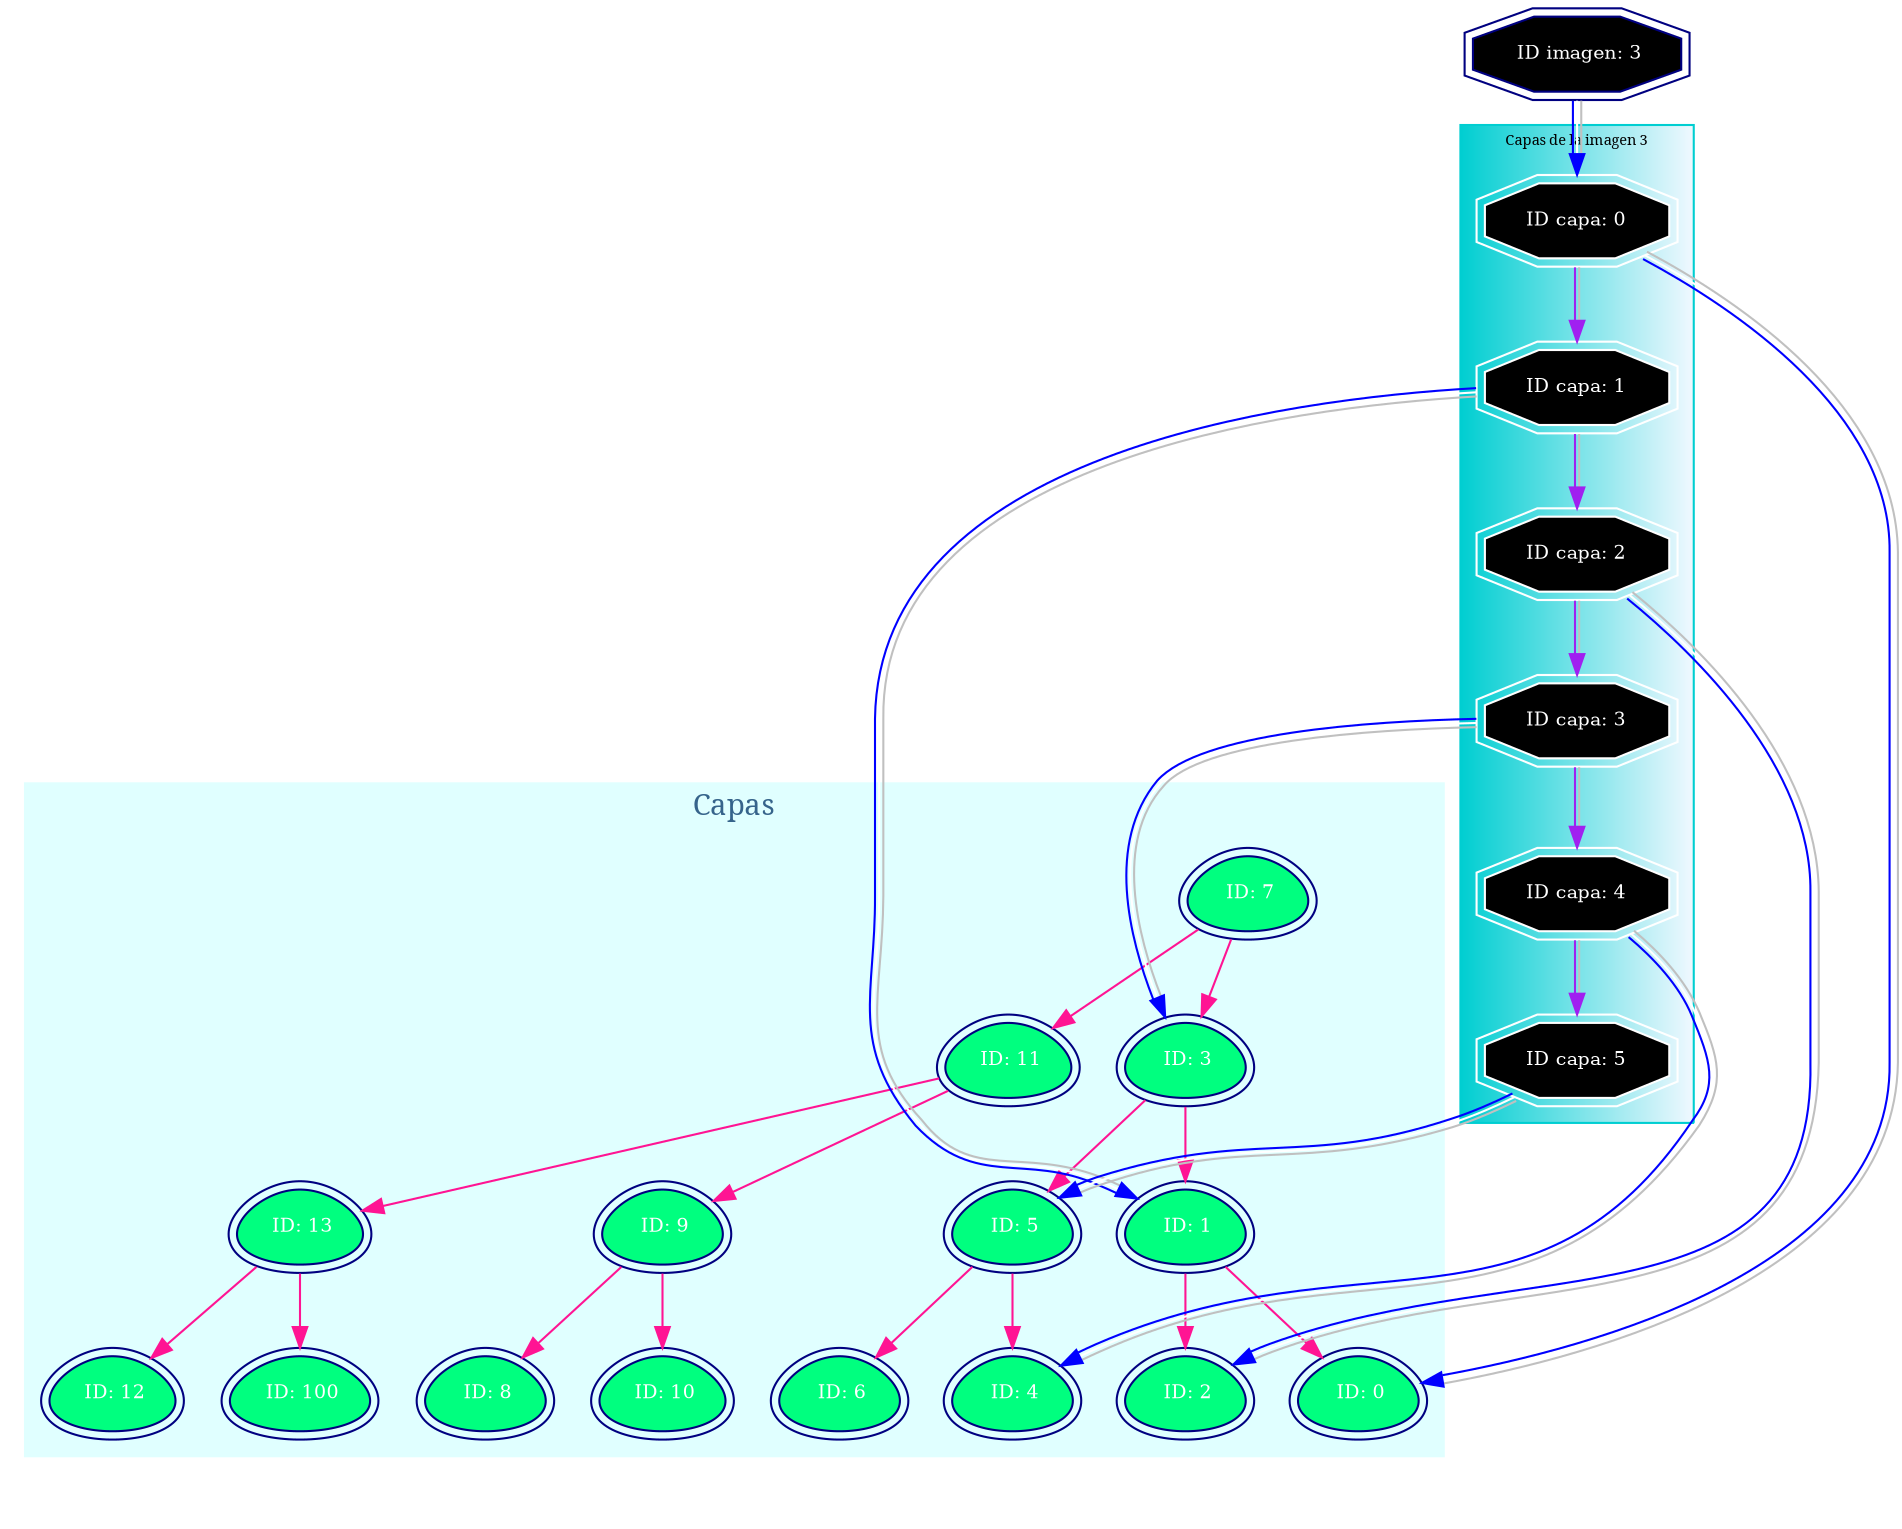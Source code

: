 digraph imagen_id_3
{
	graph[color = "indigo:hotpink2", fontcolor = "white", fontname = serif, style = filled, label = "Imagen 3"];
	node[shape = tripleoctagon, style = filled, color = navyblue, fillcolor = springgreen1, fontcolor = black, peripheries = 2];
	edge[color = "blue:white:grey"];


		_imagen_3[fillcolor = black, fontcolor = white, label = <<FONT POINT-SIZE = "9"> ID imagen: 3</FONT>>]
	subgraph cluster_abb
	{
	graph[color = "lightcyan", fontcolor = "steelblue4", fontname = serif, style = filled, label = "Capas"];
	node[shape = egg, style = filled, color = navyblue, fontcolor = white, peripheries = 2];
	edge[color = deeppink];

		0[label = <<FONT POINT-SIZE = "9"> ID: 0</FONT>>]
		0
		1[label = <<FONT POINT-SIZE = "9"> ID: 1</FONT>>]
		0[label = <<FONT POINT-SIZE = "9"> ID: 0</FONT>>]
		1->0
		1[label = <<FONT POINT-SIZE = "9"> ID: 1</FONT>>]
		2[label = <<FONT POINT-SIZE = "9"> ID: 2</FONT>>]
		1->2

		2[label = <<FONT POINT-SIZE = "9"> ID: 2</FONT>>]
		2
		3[label = <<FONT POINT-SIZE = "9"> ID: 3</FONT>>]
		1[label = <<FONT POINT-SIZE = "9"> ID: 1</FONT>>]
		3->1
		3[label = <<FONT POINT-SIZE = "9"> ID: 3</FONT>>]
		5[label = <<FONT POINT-SIZE = "9"> ID: 5</FONT>>]
		3->5

		4[label = <<FONT POINT-SIZE = "9"> ID: 4</FONT>>]
		4
		5[label = <<FONT POINT-SIZE = "9"> ID: 5</FONT>>]
		4[label = <<FONT POINT-SIZE = "9"> ID: 4</FONT>>]
		5->4
		5[label = <<FONT POINT-SIZE = "9"> ID: 5</FONT>>]
		6[label = <<FONT POINT-SIZE = "9"> ID: 6</FONT>>]
		5->6

		6[label = <<FONT POINT-SIZE = "9"> ID: 6</FONT>>]
		6
		7[label = <<FONT POINT-SIZE = "9"> ID: 7</FONT>>]
		3[label = <<FONT POINT-SIZE = "9"> ID: 3</FONT>>]
		7->3
		7[label = <<FONT POINT-SIZE = "9"> ID: 7</FONT>>]
		11[label = <<FONT POINT-SIZE = "9"> ID: 11</FONT>>]
		7->11

		8[label = <<FONT POINT-SIZE = "9"> ID: 8</FONT>>]
		8
		9[label = <<FONT POINT-SIZE = "9"> ID: 9</FONT>>]
		8[label = <<FONT POINT-SIZE = "9"> ID: 8</FONT>>]
		9->8
		9[label = <<FONT POINT-SIZE = "9"> ID: 9</FONT>>]
		10[label = <<FONT POINT-SIZE = "9"> ID: 10</FONT>>]
		9->10

		10[label = <<FONT POINT-SIZE = "9"> ID: 10</FONT>>]
		10
		11[label = <<FONT POINT-SIZE = "9"> ID: 11</FONT>>]
		9[label = <<FONT POINT-SIZE = "9"> ID: 9</FONT>>]
		11->9
		11[label = <<FONT POINT-SIZE = "9"> ID: 11</FONT>>]
		13[label = <<FONT POINT-SIZE = "9"> ID: 13</FONT>>]
		11->13

		12[label = <<FONT POINT-SIZE = "9"> ID: 12</FONT>>]
		12
		13[label = <<FONT POINT-SIZE = "9"> ID: 13</FONT>>]
		12[label = <<FONT POINT-SIZE = "9"> ID: 12</FONT>>]
		13->12
		13[label = <<FONT POINT-SIZE = "9"> ID: 13</FONT>>]
		100[label = <<FONT POINT-SIZE = "9"> ID: 100</FONT>>]
		13->100

		100[label = <<FONT POINT-SIZE = "9"> ID: 100</FONT>>]
		100

	}

		subgraph cluster_lista_simplecapa_
		{
			graph[color = "darkturquoise:aliceblue", fontcolor = "black", style = filled, fontsize = 7, label = "Capas de la imagen 3"];
			node[shape = tripleoctagon, style = filled, color = white, fillcolor = black, fontcolor = white, peripheries = 2];
			edge[color = "purple:grey"];

			capa_0[fillcolor = black, fontcolor = white, label = <<FONT POINT-SIZE = "9"> ID capa: 0 </FONT>>]
			capa_1[fillcolor = black, fontcolor = white, label = <<FONT POINT-SIZE = "9"> ID capa: 1 </FONT>>]
			capa_2[fillcolor = black, fontcolor = white, label = <<FONT POINT-SIZE = "9"> ID capa: 2 </FONT>>]
			capa_3[fillcolor = black, fontcolor = white, label = <<FONT POINT-SIZE = "9"> ID capa: 3 </FONT>>]
			capa_4[fillcolor = black, fontcolor = white, label = <<FONT POINT-SIZE = "9"> ID capa: 4 </FONT>>]
			capa_5[fillcolor = black, fontcolor = white, label = <<FONT POINT-SIZE = "9"> ID capa: 5 </FONT>>]

			capa_0->capa_1
			capa_1->capa_2
			capa_2->capa_3
			capa_3->capa_4
			capa_4->capa_5
		}

		_imagen_3->capa_0


		capa_0->0


		capa_1->1


		capa_2->2


		capa_3->3


		capa_4->4


		capa_5->5


}
